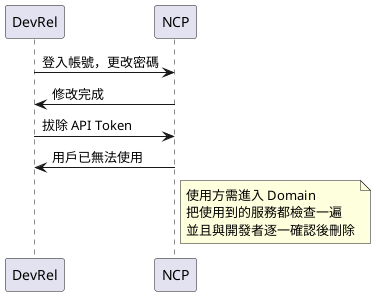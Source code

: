 @startuml
DevRel->NCP: 登入帳號，更改密碼
NCP->DevRel: 修改完成
DevRel->NCP: 拔除 API Token
NCP->DevRel: 用戶已無法使用
note right of NCP
  使用方需進入 Domain 
  把使用到的服務都檢查一遍
  並且與開發者逐一確認後刪除
end note 
@enduml

